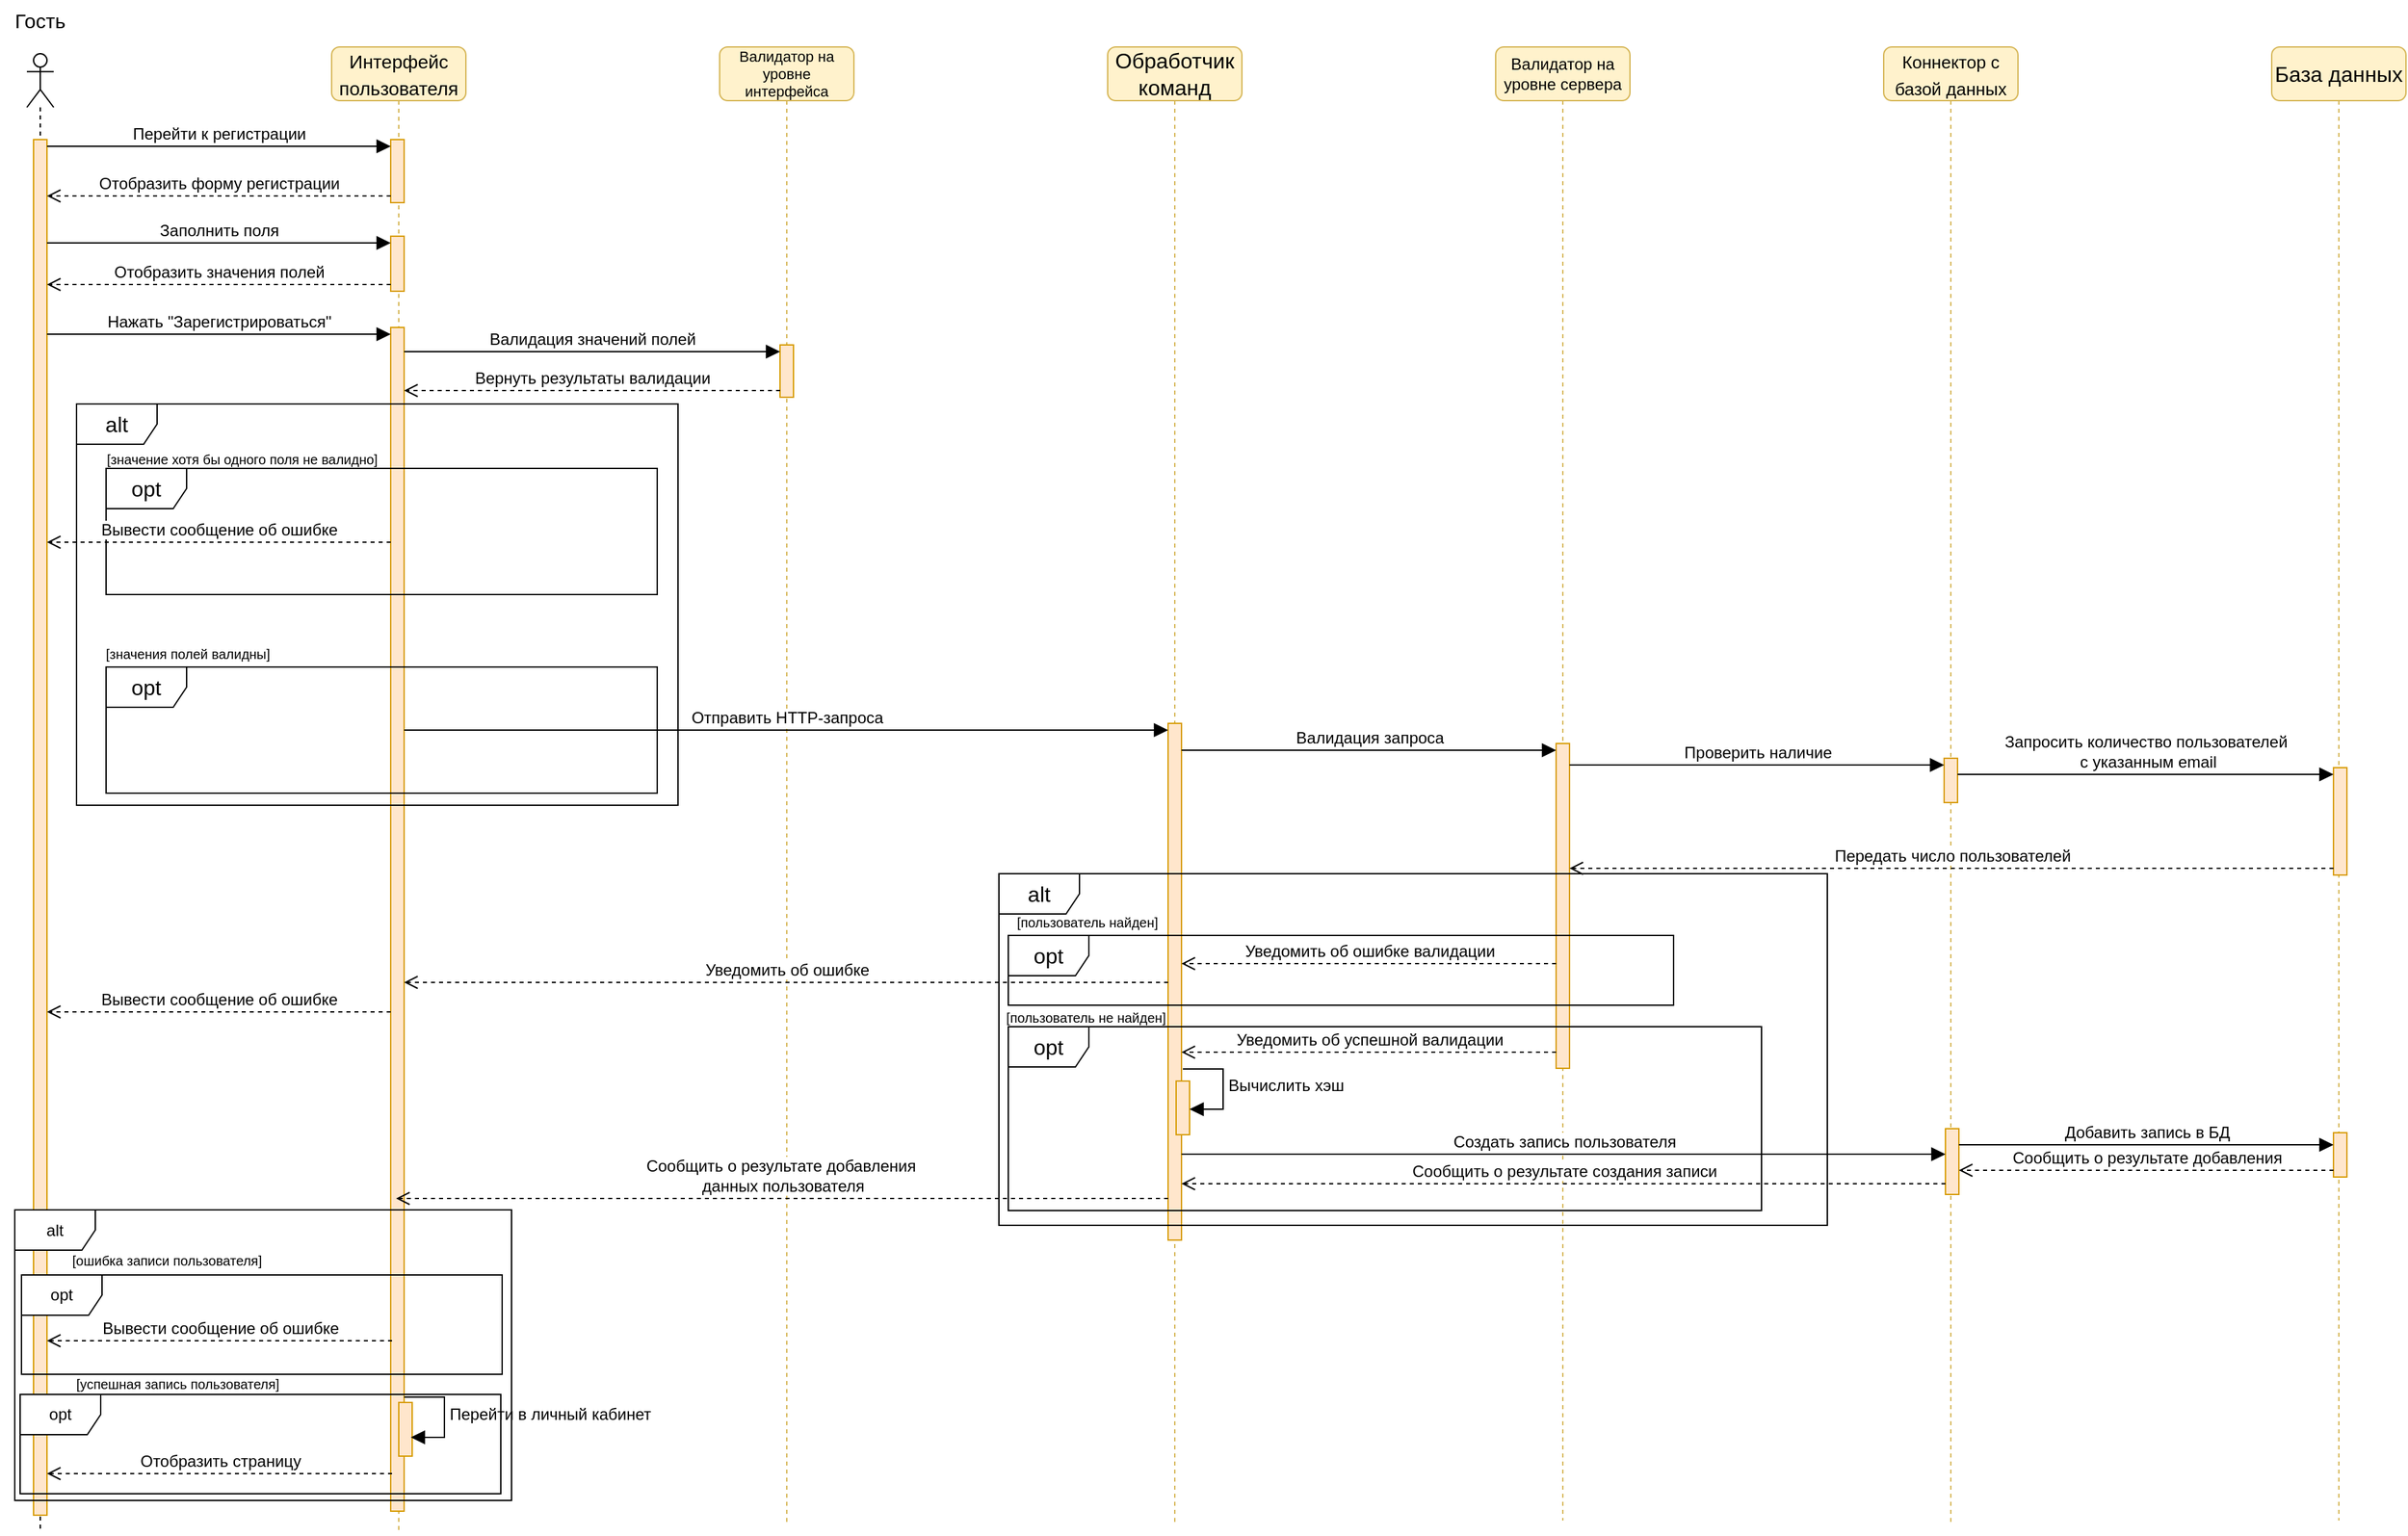 <mxfile version="24.0.7" type="device">
  <diagram name="Страница — 1" id="kF0EPSP_DVAli1l86mHS">
    <mxGraphModel dx="1450" dy="930" grid="0" gridSize="10" guides="1" tooltips="1" connect="1" arrows="1" fold="1" page="0" pageScale="1" pageWidth="827" pageHeight="1169" math="0" shadow="0">
      <root>
        <mxCell id="0" />
        <mxCell id="1" parent="0" />
        <mxCell id="QwzSk42xVicqDJRy7m8V-15" value="&lt;font style=&quot;font-size: 14px;&quot;&gt;Интерфейс пользователя&lt;/font&gt;" style="shape=umlLifeline;perimeter=lifelinePerimeter;whiteSpace=wrap;html=1;container=1;dropTarget=0;collapsible=0;recursiveResize=0;outlineConnect=0;portConstraint=eastwest;newEdgeStyle={&quot;curved&quot;:0,&quot;rounded&quot;:0};fontSize=16;fillColor=#fff2cc;strokeColor=#d6b656;rounded=1;" parent="1" vertex="1">
          <mxGeometry x="-92" y="-81" width="100" height="1108" as="geometry" />
        </mxCell>
        <mxCell id="QwzSk42xVicqDJRy7m8V-24" value="" style="html=1;points=[[0,0,0,0,5],[0,1,0,0,-5],[1,0,0,0,5],[1,1,0,0,-5]];perimeter=orthogonalPerimeter;outlineConnect=0;targetShapes=umlLifeline;portConstraint=eastwest;newEdgeStyle={&quot;curved&quot;:0,&quot;rounded&quot;:0};fontSize=16;fillColor=#ffe6cc;strokeColor=#d79b00;" parent="QwzSk42xVicqDJRy7m8V-15" vertex="1">
          <mxGeometry x="44" y="69" width="10" height="47" as="geometry" />
        </mxCell>
        <mxCell id="QwzSk42xVicqDJRy7m8V-27" value="" style="html=1;points=[[0,0,0,0,5],[0,1,0,0,-5],[1,0,0,0,5],[1,1,0,0,-5]];perimeter=orthogonalPerimeter;outlineConnect=0;targetShapes=umlLifeline;portConstraint=eastwest;newEdgeStyle={&quot;curved&quot;:0,&quot;rounded&quot;:0};fontSize=16;fillColor=#ffe6cc;strokeColor=#d79b00;" parent="QwzSk42xVicqDJRy7m8V-15" vertex="1">
          <mxGeometry x="44" y="141" width="10" height="41" as="geometry" />
        </mxCell>
        <mxCell id="QwzSk42xVicqDJRy7m8V-41" value="" style="html=1;points=[[0,0,0,0,5],[0,1,0,0,-5],[1,0,0,0,5],[1,1,0,0,-5]];perimeter=orthogonalPerimeter;outlineConnect=0;targetShapes=umlLifeline;portConstraint=eastwest;newEdgeStyle={&quot;curved&quot;:0,&quot;rounded&quot;:0};fontSize=16;fillColor=#ffe6cc;strokeColor=#d79b00;" parent="QwzSk42xVicqDJRy7m8V-15" vertex="1">
          <mxGeometry x="44" y="209" width="10" height="882" as="geometry" />
        </mxCell>
        <mxCell id="QwzSk42xVicqDJRy7m8V-113" value="" style="html=1;points=[[0,0,0,0,5],[0,1,0,0,-5],[1,0,0,0,5],[1,1,0,0,-5]];perimeter=orthogonalPerimeter;outlineConnect=0;targetShapes=umlLifeline;portConstraint=eastwest;newEdgeStyle={&quot;curved&quot;:0,&quot;rounded&quot;:0};fontSize=16;fillColor=#ffe6cc;strokeColor=#d79b00;" parent="QwzSk42xVicqDJRy7m8V-15" vertex="1">
          <mxGeometry x="50" y="1010" width="10" height="40" as="geometry" />
        </mxCell>
        <mxCell id="QwzSk42xVicqDJRy7m8V-114" value="Перейти в личный кабинет" style="html=1;align=left;spacingLeft=2;endArrow=block;rounded=0;edgeStyle=orthogonalEdgeStyle;curved=0;rounded=0;fontSize=12;startSize=8;endSize=8;" parent="QwzSk42xVicqDJRy7m8V-15" edge="1">
          <mxGeometry relative="1" as="geometry">
            <mxPoint x="54" y="1006" as="sourcePoint" />
            <Array as="points">
              <mxPoint x="84" y="1036" />
            </Array>
            <mxPoint x="59" y="1036" as="targetPoint" />
          </mxGeometry>
        </mxCell>
        <mxCell id="QwzSk42xVicqDJRy7m8V-16" value="" style="shape=umlLifeline;perimeter=lifelinePerimeter;whiteSpace=wrap;html=1;container=1;dropTarget=0;collapsible=0;recursiveResize=0;outlineConnect=0;portConstraint=eastwest;newEdgeStyle={&quot;curved&quot;:0,&quot;rounded&quot;:0};participant=umlActor;fontSize=16;" parent="1" vertex="1">
          <mxGeometry x="-319" y="-76" width="20" height="1102" as="geometry" />
        </mxCell>
        <mxCell id="QwzSk42xVicqDJRy7m8V-23" value="" style="html=1;points=[[0,0,0,0,5],[0,1,0,0,-5],[1,0,0,0,5],[1,1,0,0,-5]];perimeter=orthogonalPerimeter;outlineConnect=0;targetShapes=umlLifeline;portConstraint=eastwest;newEdgeStyle={&quot;curved&quot;:0,&quot;rounded&quot;:0};fontSize=16;fillColor=#ffe6cc;strokeColor=#d79b00;" parent="QwzSk42xVicqDJRy7m8V-16" vertex="1">
          <mxGeometry x="5" y="64" width="10" height="1025" as="geometry" />
        </mxCell>
        <mxCell id="QwzSk42xVicqDJRy7m8V-17" value="Валидатор на уровне интерфейса" style="shape=umlLifeline;perimeter=lifelinePerimeter;whiteSpace=wrap;html=1;container=1;dropTarget=0;collapsible=0;recursiveResize=0;outlineConnect=0;portConstraint=eastwest;newEdgeStyle={&quot;curved&quot;:0,&quot;rounded&quot;:0};fontSize=11;fillColor=#fff2cc;strokeColor=#d6b656;rounded=1;" parent="1" vertex="1">
          <mxGeometry x="197" y="-81" width="100" height="1102" as="geometry" />
        </mxCell>
        <mxCell id="QwzSk42xVicqDJRy7m8V-33" value="" style="html=1;points=[[0,0,0,0,5],[0,1,0,0,-5],[1,0,0,0,5],[1,1,0,0,-5]];perimeter=orthogonalPerimeter;outlineConnect=0;targetShapes=umlLifeline;portConstraint=eastwest;newEdgeStyle={&quot;curved&quot;:0,&quot;rounded&quot;:0};fontSize=16;fillColor=#ffe6cc;strokeColor=#d79b00;" parent="QwzSk42xVicqDJRy7m8V-17" vertex="1">
          <mxGeometry x="45" y="222" width="10" height="39" as="geometry" />
        </mxCell>
        <mxCell id="QwzSk42xVicqDJRy7m8V-18" value="Обработчик команд" style="shape=umlLifeline;perimeter=lifelinePerimeter;whiteSpace=wrap;html=1;container=1;dropTarget=0;collapsible=0;recursiveResize=0;outlineConnect=0;portConstraint=eastwest;newEdgeStyle={&quot;curved&quot;:0,&quot;rounded&quot;:0};fontSize=16;fillColor=#fff2cc;strokeColor=#d6b656;rounded=1;" parent="1" vertex="1">
          <mxGeometry x="486" y="-81" width="100" height="1101" as="geometry" />
        </mxCell>
        <mxCell id="QwzSk42xVicqDJRy7m8V-47" value="" style="html=1;points=[[0,0,0,0,5],[0,1,0,0,-5],[1,0,0,0,5],[1,1,0,0,-5]];perimeter=orthogonalPerimeter;outlineConnect=0;targetShapes=umlLifeline;portConstraint=eastwest;newEdgeStyle={&quot;curved&quot;:0,&quot;rounded&quot;:0};fontSize=16;fillColor=#ffe6cc;strokeColor=#d79b00;" parent="QwzSk42xVicqDJRy7m8V-18" vertex="1">
          <mxGeometry x="45" y="504" width="10" height="385" as="geometry" />
        </mxCell>
        <mxCell id="QwzSk42xVicqDJRy7m8V-19" value="Валидатор на уровне сервера" style="shape=umlLifeline;perimeter=lifelinePerimeter;whiteSpace=wrap;html=1;container=1;dropTarget=0;collapsible=0;recursiveResize=0;outlineConnect=0;portConstraint=eastwest;newEdgeStyle={&quot;curved&quot;:0,&quot;rounded&quot;:0};fontSize=12;fillColor=#fff2cc;strokeColor=#d6b656;rounded=1;" parent="1" vertex="1">
          <mxGeometry x="775" y="-81" width="100" height="1098" as="geometry" />
        </mxCell>
        <mxCell id="QwzSk42xVicqDJRy7m8V-50" value="" style="html=1;points=[[0,0,0,0,5],[0,1,0,0,-5],[1,0,0,0,5],[1,1,0,0,-5]];perimeter=orthogonalPerimeter;outlineConnect=0;targetShapes=umlLifeline;portConstraint=eastwest;newEdgeStyle={&quot;curved&quot;:0,&quot;rounded&quot;:0};fontSize=16;fillColor=#ffe6cc;strokeColor=#d79b00;" parent="QwzSk42xVicqDJRy7m8V-19" vertex="1">
          <mxGeometry x="45" y="519" width="10" height="242" as="geometry" />
        </mxCell>
        <mxCell id="QwzSk42xVicqDJRy7m8V-52" value="Уведомить об успешной валидации" style="html=1;verticalAlign=bottom;endArrow=open;dashed=1;endSize=8;curved=0;rounded=0;exitX=0;exitY=1;exitDx=0;exitDy=-5;fontSize=12;" parent="QwzSk42xVicqDJRy7m8V-19" edge="1">
          <mxGeometry relative="1" as="geometry">
            <mxPoint x="-234" y="749.0" as="targetPoint" />
            <mxPoint x="45" y="749.0" as="sourcePoint" />
          </mxGeometry>
        </mxCell>
        <mxCell id="QwzSk42xVicqDJRy7m8V-20" value="&lt;font style=&quot;font-size: 13px;&quot;&gt;Коннектор с базой данных&lt;/font&gt;" style="shape=umlLifeline;perimeter=lifelinePerimeter;whiteSpace=wrap;html=1;container=1;dropTarget=0;collapsible=0;recursiveResize=0;outlineConnect=0;portConstraint=eastwest;newEdgeStyle={&quot;curved&quot;:0,&quot;rounded&quot;:0};fontSize=16;fillColor=#fff2cc;strokeColor=#d6b656;rounded=1;" parent="1" vertex="1">
          <mxGeometry x="1064" y="-81" width="100" height="1102" as="geometry" />
        </mxCell>
        <mxCell id="QwzSk42xVicqDJRy7m8V-56" value="" style="html=1;points=[[0,0,0,0,5],[0,1,0,0,-5],[1,0,0,0,5],[1,1,0,0,-5]];perimeter=orthogonalPerimeter;outlineConnect=0;targetShapes=umlLifeline;portConstraint=eastwest;newEdgeStyle={&quot;curved&quot;:0,&quot;rounded&quot;:0};fontSize=16;fillColor=#ffe6cc;strokeColor=#d79b00;" parent="QwzSk42xVicqDJRy7m8V-20" vertex="1">
          <mxGeometry x="45" y="530" width="10" height="33" as="geometry" />
        </mxCell>
        <mxCell id="wxKLY9BmaaI-4q21X9Z2-7" value="" style="html=1;points=[[0,0,0,0,5],[0,1,0,0,-5],[1,0,0,0,5],[1,1,0,0,-5]];perimeter=orthogonalPerimeter;outlineConnect=0;targetShapes=umlLifeline;portConstraint=eastwest;newEdgeStyle={&quot;curved&quot;:0,&quot;rounded&quot;:0};fillColor=#ffe6cc;strokeColor=#d79b00;" parent="QwzSk42xVicqDJRy7m8V-20" vertex="1">
          <mxGeometry x="46" y="806" width="10" height="49" as="geometry" />
        </mxCell>
        <mxCell id="QwzSk42xVicqDJRy7m8V-21" value="База данных" style="shape=umlLifeline;perimeter=lifelinePerimeter;whiteSpace=wrap;html=1;container=1;dropTarget=0;collapsible=0;recursiveResize=0;outlineConnect=0;portConstraint=eastwest;newEdgeStyle={&quot;curved&quot;:0,&quot;rounded&quot;:0};fontSize=16;fillColor=#fff2cc;strokeColor=#d6b656;rounded=1;" parent="1" vertex="1">
          <mxGeometry x="1353" y="-81" width="100" height="1098" as="geometry" />
        </mxCell>
        <mxCell id="QwzSk42xVicqDJRy7m8V-59" value="" style="html=1;points=[[0,0,0,0,5],[0,1,0,0,-5],[1,0,0,0,5],[1,1,0,0,-5]];perimeter=orthogonalPerimeter;outlineConnect=0;targetShapes=umlLifeline;portConstraint=eastwest;newEdgeStyle={&quot;curved&quot;:0,&quot;rounded&quot;:0};fontSize=16;fillColor=#ffe6cc;strokeColor=#d79b00;" parent="QwzSk42xVicqDJRy7m8V-21" vertex="1">
          <mxGeometry x="46" y="537" width="10" height="80" as="geometry" />
        </mxCell>
        <mxCell id="wxKLY9BmaaI-4q21X9Z2-10" value="" style="html=1;points=[[0,0,0,0,5],[0,1,0,0,-5],[1,0,0,0,5],[1,1,0,0,-5]];perimeter=orthogonalPerimeter;outlineConnect=0;targetShapes=umlLifeline;portConstraint=eastwest;newEdgeStyle={&quot;curved&quot;:0,&quot;rounded&quot;:0};fillColor=#ffe6cc;strokeColor=#d79b00;" parent="QwzSk42xVicqDJRy7m8V-21" vertex="1">
          <mxGeometry x="46" y="809" width="10" height="33" as="geometry" />
        </mxCell>
        <mxCell id="QwzSk42xVicqDJRy7m8V-26" value="Отобразить форму регистрации" style="html=1;verticalAlign=bottom;endArrow=open;dashed=1;endSize=8;curved=0;rounded=0;exitX=0;exitY=1;exitDx=0;exitDy=-5;fontSize=12;" parent="1" source="QwzSk42xVicqDJRy7m8V-24" target="QwzSk42xVicqDJRy7m8V-23" edge="1">
          <mxGeometry relative="1" as="geometry">
            <mxPoint x="-118" y="63" as="targetPoint" />
          </mxGeometry>
        </mxCell>
        <mxCell id="QwzSk42xVicqDJRy7m8V-25" value="Перейти к регистрации" style="html=1;verticalAlign=bottom;endArrow=block;curved=0;rounded=0;entryX=0;entryY=0;entryDx=0;entryDy=5;fontSize=12;startSize=8;endSize=8;" parent="1" source="QwzSk42xVicqDJRy7m8V-23" target="QwzSk42xVicqDJRy7m8V-24" edge="1">
          <mxGeometry relative="1" as="geometry">
            <mxPoint x="-118" y="-7" as="sourcePoint" />
          </mxGeometry>
        </mxCell>
        <mxCell id="QwzSk42xVicqDJRy7m8V-29" value="Отобразить значения полей" style="html=1;verticalAlign=bottom;endArrow=open;dashed=1;endSize=8;curved=0;rounded=0;exitX=0;exitY=1;exitDx=0;exitDy=-5;fontSize=12;" parent="1" source="QwzSk42xVicqDJRy7m8V-27" target="QwzSk42xVicqDJRy7m8V-23" edge="1">
          <mxGeometry relative="1" as="geometry">
            <mxPoint x="-285" y="349" as="targetPoint" />
          </mxGeometry>
        </mxCell>
        <mxCell id="QwzSk42xVicqDJRy7m8V-28" value="Заполнить поля" style="html=1;verticalAlign=bottom;endArrow=block;curved=0;rounded=0;entryX=0;entryY=0;entryDx=0;entryDy=5;fontSize=12;startSize=8;endSize=8;" parent="1" source="QwzSk42xVicqDJRy7m8V-23" target="QwzSk42xVicqDJRy7m8V-27" edge="1">
          <mxGeometry relative="1" as="geometry">
            <mxPoint x="-118" y="65" as="sourcePoint" />
          </mxGeometry>
        </mxCell>
        <mxCell id="QwzSk42xVicqDJRy7m8V-34" value="Валидация значений полей" style="html=1;verticalAlign=bottom;endArrow=block;curved=0;rounded=0;entryX=0;entryY=0;entryDx=0;entryDy=5;fontSize=12;startSize=8;endSize=8;" parent="1" source="QwzSk42xVicqDJRy7m8V-41" target="QwzSk42xVicqDJRy7m8V-33" edge="1">
          <mxGeometry relative="1" as="geometry">
            <mxPoint x="-14" y="146" as="sourcePoint" />
          </mxGeometry>
        </mxCell>
        <mxCell id="QwzSk42xVicqDJRy7m8V-35" value="Вернуть результаты валидации" style="html=1;verticalAlign=bottom;endArrow=open;dashed=1;endSize=8;curved=0;rounded=0;exitX=0;exitY=1;exitDx=0;exitDy=-5;fontSize=12;" parent="1" source="QwzSk42xVicqDJRy7m8V-33" target="QwzSk42xVicqDJRy7m8V-41" edge="1">
          <mxGeometry relative="1" as="geometry">
            <mxPoint x="-19" y="175" as="targetPoint" />
          </mxGeometry>
        </mxCell>
        <mxCell id="QwzSk42xVicqDJRy7m8V-36" value="alt" style="shape=umlFrame;whiteSpace=wrap;html=1;pointerEvents=0;fontSize=16;" parent="1" vertex="1">
          <mxGeometry x="-282" y="185" width="448" height="299" as="geometry" />
        </mxCell>
        <mxCell id="QwzSk42xVicqDJRy7m8V-37" value="opt" style="shape=umlFrame;whiteSpace=wrap;html=1;pointerEvents=0;fontSize=16;" parent="1" vertex="1">
          <mxGeometry x="-260" y="233" width="410.5" height="94" as="geometry" />
        </mxCell>
        <mxCell id="QwzSk42xVicqDJRy7m8V-38" value="opt" style="shape=umlFrame;whiteSpace=wrap;html=1;pointerEvents=0;fontSize=16;" parent="1" vertex="1">
          <mxGeometry x="-260" y="381" width="410.5" height="94" as="geometry" />
        </mxCell>
        <mxCell id="QwzSk42xVicqDJRy7m8V-39" value="&lt;font style=&quot;font-size: 10px;&quot;&gt;[значения полей валидны]&lt;/font&gt;" style="text;strokeColor=none;fillColor=none;html=1;align=center;verticalAlign=middle;whiteSpace=wrap;rounded=0;fontSize=16;" parent="1" vertex="1">
          <mxGeometry x="-266" y="360" width="134" height="18" as="geometry" />
        </mxCell>
        <mxCell id="QwzSk42xVicqDJRy7m8V-43" value="Вывести сообщение об ошибке" style="html=1;verticalAlign=bottom;endArrow=open;dashed=1;endSize=8;curved=0;rounded=0;fontSize=12;" parent="1" edge="1">
          <mxGeometry relative="1" as="geometry">
            <mxPoint x="-304" y="288" as="targetPoint" />
            <mxPoint x="-48" y="288" as="sourcePoint" />
          </mxGeometry>
        </mxCell>
        <mxCell id="QwzSk42xVicqDJRy7m8V-42" value="Нажать &quot;Зарегистрироваться&quot;" style="html=1;verticalAlign=bottom;endArrow=block;curved=0;rounded=0;entryX=0;entryY=0;entryDx=0;entryDy=5;fontSize=12;startSize=8;endSize=8;" parent="1" source="QwzSk42xVicqDJRy7m8V-23" target="QwzSk42xVicqDJRy7m8V-41" edge="1">
          <mxGeometry relative="1" as="geometry">
            <mxPoint x="-118" y="133" as="sourcePoint" />
          </mxGeometry>
        </mxCell>
        <mxCell id="QwzSk42xVicqDJRy7m8V-44" value="&lt;font style=&quot;font-size: 10px;&quot;&gt;[значение хотя бы одного поля не валидно]&lt;/font&gt;" style="text;strokeColor=none;fillColor=none;html=1;align=center;verticalAlign=middle;whiteSpace=wrap;rounded=0;fontSize=16;" parent="1" vertex="1">
          <mxGeometry x="-263" y="215" width="209" height="18" as="geometry" />
        </mxCell>
        <mxCell id="QwzSk42xVicqDJRy7m8V-48" value="Отправить HTTP-запроса" style="html=1;verticalAlign=bottom;endArrow=block;curved=0;rounded=0;entryX=0;entryY=0;entryDx=0;entryDy=5;fontSize=12;startSize=8;endSize=8;" parent="1" source="QwzSk42xVicqDJRy7m8V-41" target="QwzSk42xVicqDJRy7m8V-47" edge="1">
          <mxGeometry relative="1" as="geometry">
            <mxPoint x="461" y="428" as="sourcePoint" />
          </mxGeometry>
        </mxCell>
        <mxCell id="QwzSk42xVicqDJRy7m8V-51" value="Валидация запроса" style="html=1;verticalAlign=bottom;endArrow=block;curved=0;rounded=0;entryX=0;entryY=0;entryDx=0;entryDy=5;fontSize=12;startSize=8;endSize=8;" parent="1" source="QwzSk42xVicqDJRy7m8V-47" target="QwzSk42xVicqDJRy7m8V-50" edge="1">
          <mxGeometry relative="1" as="geometry">
            <mxPoint x="750" y="443" as="sourcePoint" />
          </mxGeometry>
        </mxCell>
        <mxCell id="QwzSk42xVicqDJRy7m8V-57" value="Проверить наличие" style="html=1;verticalAlign=bottom;endArrow=block;curved=0;rounded=0;entryX=0;entryY=0;entryDx=0;entryDy=5;fontSize=12;startSize=8;endSize=8;" parent="1" source="QwzSk42xVicqDJRy7m8V-50" target="QwzSk42xVicqDJRy7m8V-56" edge="1">
          <mxGeometry x="0.004" relative="1" as="geometry">
            <mxPoint x="1039" y="454" as="sourcePoint" />
            <mxPoint as="offset" />
          </mxGeometry>
        </mxCell>
        <mxCell id="QwzSk42xVicqDJRy7m8V-60" value="Запросить количество пользователей&lt;div&gt;&amp;nbsp;с указанным email&lt;/div&gt;" style="html=1;verticalAlign=bottom;endArrow=block;curved=0;rounded=0;entryX=0;entryY=0;entryDx=0;entryDy=5;fontSize=12;startSize=8;endSize=8;" parent="1" source="QwzSk42xVicqDJRy7m8V-56" target="QwzSk42xVicqDJRy7m8V-59" edge="1">
          <mxGeometry relative="1" as="geometry">
            <mxPoint x="1329" y="461" as="sourcePoint" />
          </mxGeometry>
        </mxCell>
        <mxCell id="QwzSk42xVicqDJRy7m8V-61" value="Передать число пользователей" style="html=1;verticalAlign=bottom;endArrow=open;dashed=1;endSize=8;curved=0;rounded=0;exitX=0;exitY=1;exitDx=0;exitDy=-5;fontSize=12;" parent="1" source="QwzSk42xVicqDJRy7m8V-59" target="QwzSk42xVicqDJRy7m8V-50" edge="1">
          <mxGeometry relative="1" as="geometry">
            <mxPoint x="1329" y="531" as="targetPoint" />
          </mxGeometry>
        </mxCell>
        <mxCell id="QwzSk42xVicqDJRy7m8V-67" value="alt" style="shape=umlFrame;whiteSpace=wrap;html=1;pointerEvents=0;fontSize=16;" parent="1" vertex="1">
          <mxGeometry x="405" y="535" width="617" height="262" as="geometry" />
        </mxCell>
        <mxCell id="QwzSk42xVicqDJRy7m8V-68" value="opt" style="shape=umlFrame;whiteSpace=wrap;html=1;pointerEvents=0;fontSize=16;" parent="1" vertex="1">
          <mxGeometry x="412" y="581" width="495.5" height="52" as="geometry" />
        </mxCell>
        <mxCell id="QwzSk42xVicqDJRy7m8V-71" value="opt" style="shape=umlFrame;whiteSpace=wrap;html=1;pointerEvents=0;fontSize=16;" parent="1" vertex="1">
          <mxGeometry x="412" y="649" width="561" height="137" as="geometry" />
        </mxCell>
        <mxCell id="QwzSk42xVicqDJRy7m8V-72" value="Уведомить об ошибке валидации" style="html=1;verticalAlign=bottom;endArrow=open;dashed=1;endSize=8;curved=0;rounded=0;fontSize=12;" parent="1" edge="1">
          <mxGeometry relative="1" as="geometry">
            <mxPoint x="541" y="602" as="targetPoint" />
            <mxPoint x="820" y="602" as="sourcePoint" />
          </mxGeometry>
        </mxCell>
        <mxCell id="QwzSk42xVicqDJRy7m8V-73" value="Уведомить об ошибке" style="html=1;verticalAlign=bottom;endArrow=open;dashed=1;endSize=8;curved=0;rounded=0;fontSize=12;" parent="1" edge="1">
          <mxGeometry relative="1" as="geometry">
            <mxPoint x="-38" y="616" as="targetPoint" />
            <mxPoint x="531" y="616" as="sourcePoint" />
          </mxGeometry>
        </mxCell>
        <mxCell id="QwzSk42xVicqDJRy7m8V-77" value="Вывести сообщение об ошибке" style="html=1;verticalAlign=bottom;endArrow=open;dashed=1;endSize=8;curved=0;rounded=0;exitX=0;exitY=1;exitDx=0;exitDy=-5;fontSize=12;" parent="1" edge="1">
          <mxGeometry relative="1" as="geometry">
            <mxPoint x="-304" y="638" as="targetPoint" />
            <mxPoint x="-48" y="638" as="sourcePoint" />
          </mxGeometry>
        </mxCell>
        <mxCell id="QwzSk42xVicqDJRy7m8V-78" value="&lt;font style=&quot;font-size: 10px;&quot;&gt;[пользователь найден]&lt;/font&gt;" style="text;strokeColor=none;fillColor=none;html=1;align=center;verticalAlign=middle;whiteSpace=wrap;rounded=0;fontSize=16;" parent="1" vertex="1">
          <mxGeometry x="404" y="560" width="134" height="18" as="geometry" />
        </mxCell>
        <mxCell id="QwzSk42xVicqDJRy7m8V-79" value="&lt;font style=&quot;font-size: 10px;&quot;&gt;[пользователь не найден]&lt;/font&gt;" style="text;strokeColor=none;fillColor=none;html=1;align=center;verticalAlign=middle;whiteSpace=wrap;rounded=0;fontSize=16;" parent="1" vertex="1">
          <mxGeometry x="403" y="631" width="134" height="18" as="geometry" />
        </mxCell>
        <mxCell id="QwzSk42xVicqDJRy7m8V-89" value="Вывести сообщение об ошибке" style="html=1;verticalAlign=bottom;endArrow=open;dashed=1;endSize=8;curved=0;rounded=0;fontSize=12;" parent="1" edge="1">
          <mxGeometry relative="1" as="geometry">
            <mxPoint x="-304" y="883" as="targetPoint" />
            <mxPoint x="-47" y="883" as="sourcePoint" />
          </mxGeometry>
        </mxCell>
        <mxCell id="QwzSk42xVicqDJRy7m8V-115" value="Отобразить страницу" style="html=1;verticalAlign=bottom;endArrow=open;dashed=1;endSize=8;curved=0;rounded=0;fontSize=12;" parent="1" edge="1">
          <mxGeometry relative="1" as="geometry">
            <mxPoint x="-304" y="982" as="targetPoint" />
            <mxPoint x="-47" y="982" as="sourcePoint" />
          </mxGeometry>
        </mxCell>
        <mxCell id="wxKLY9BmaaI-4q21X9Z2-5" value="" style="html=1;points=[[0,0,0,0,5],[0,1,0,0,-5],[1,0,0,0,5],[1,1,0,0,-5]];perimeter=orthogonalPerimeter;outlineConnect=0;targetShapes=umlLifeline;portConstraint=eastwest;newEdgeStyle={&quot;curved&quot;:0,&quot;rounded&quot;:0};fillColor=#ffe6cc;strokeColor=#d79b00;" parent="1" vertex="1">
          <mxGeometry x="537" y="689.5" width="10" height="40" as="geometry" />
        </mxCell>
        <mxCell id="wxKLY9BmaaI-4q21X9Z2-6" value="Вычислить хэш" style="html=1;align=left;spacingLeft=2;endArrow=block;rounded=0;edgeStyle=orthogonalEdgeStyle;curved=0;rounded=0;fontSize=12;startSize=8;endSize=8;" parent="1" edge="1">
          <mxGeometry relative="1" as="geometry">
            <mxPoint x="542" y="680.5" as="sourcePoint" />
            <Array as="points">
              <mxPoint x="572" y="710.5" />
            </Array>
            <mxPoint x="547" y="710.5" as="targetPoint" />
          </mxGeometry>
        </mxCell>
        <mxCell id="wxKLY9BmaaI-4q21X9Z2-9" value="Сообщить о результате создания записи" style="html=1;verticalAlign=bottom;endArrow=open;dashed=1;endSize=8;curved=0;rounded=0;exitX=0;exitY=1;exitDx=0;exitDy=-5;fontSize=12;" parent="1" edge="1">
          <mxGeometry relative="1" as="geometry">
            <mxPoint x="541" y="766" as="targetPoint" />
            <mxPoint x="1110" y="766" as="sourcePoint" />
          </mxGeometry>
        </mxCell>
        <mxCell id="wxKLY9BmaaI-4q21X9Z2-8" value="Создать запись пользователя" style="html=1;verticalAlign=bottom;endArrow=block;curved=0;rounded=0;entryX=0;entryY=0;entryDx=0;entryDy=5;fontSize=12;startSize=8;endSize=8;" parent="1" edge="1">
          <mxGeometry relative="1" as="geometry">
            <mxPoint x="541" y="744" as="sourcePoint" />
            <mxPoint x="1110" y="744" as="targetPoint" />
          </mxGeometry>
        </mxCell>
        <mxCell id="wxKLY9BmaaI-4q21X9Z2-11" value="Добавить запись в БД" style="html=1;verticalAlign=bottom;endArrow=block;curved=0;rounded=0;entryX=0;entryY=0;entryDx=0;entryDy=5;fontSize=12;startSize=8;endSize=8;" parent="1" edge="1">
          <mxGeometry relative="1" as="geometry">
            <mxPoint x="1120" y="737" as="sourcePoint" />
            <mxPoint x="1399" y="737" as="targetPoint" />
          </mxGeometry>
        </mxCell>
        <mxCell id="wxKLY9BmaaI-4q21X9Z2-12" value="Сообщить о результате добавления" style="html=1;verticalAlign=bottom;endArrow=open;dashed=1;endSize=8;curved=0;rounded=0;exitX=0;exitY=1;exitDx=0;exitDy=-5;fontSize=12;" parent="1" source="wxKLY9BmaaI-4q21X9Z2-10" target="wxKLY9BmaaI-4q21X9Z2-7" edge="1">
          <mxGeometry relative="1" as="geometry">
            <mxPoint x="1329" y="859" as="targetPoint" />
          </mxGeometry>
        </mxCell>
        <mxCell id="wxKLY9BmaaI-4q21X9Z2-13" value="alt" style="shape=umlFrame;whiteSpace=wrap;html=1;pointerEvents=0;" parent="1" vertex="1">
          <mxGeometry x="-328" y="785.5" width="370" height="216.5" as="geometry" />
        </mxCell>
        <mxCell id="wxKLY9BmaaI-4q21X9Z2-14" value="opt" style="shape=umlFrame;whiteSpace=wrap;html=1;pointerEvents=0;" parent="1" vertex="1">
          <mxGeometry x="-323" y="834" width="358" height="74" as="geometry" />
        </mxCell>
        <mxCell id="wxKLY9BmaaI-4q21X9Z2-15" value="opt" style="shape=umlFrame;whiteSpace=wrap;html=1;pointerEvents=0;" parent="1" vertex="1">
          <mxGeometry x="-324" y="923" width="358" height="74" as="geometry" />
        </mxCell>
        <mxCell id="wxKLY9BmaaI-4q21X9Z2-16" value="&lt;font style=&quot;font-size: 10px;&quot;&gt;[ошибка записи пользователя]&lt;/font&gt;" style="text;strokeColor=none;fillColor=none;html=1;align=center;verticalAlign=middle;whiteSpace=wrap;rounded=0;fontSize=16;" parent="1" vertex="1">
          <mxGeometry x="-296" y="812" width="163" height="18" as="geometry" />
        </mxCell>
        <mxCell id="wxKLY9BmaaI-4q21X9Z2-17" value="&lt;font style=&quot;font-size: 10px;&quot;&gt;[успешная запись пользователя]&lt;/font&gt;" style="text;strokeColor=none;fillColor=none;html=1;align=center;verticalAlign=middle;whiteSpace=wrap;rounded=0;fontSize=16;" parent="1" vertex="1">
          <mxGeometry x="-288" y="904" width="163" height="18" as="geometry" />
        </mxCell>
        <mxCell id="wxKLY9BmaaI-4q21X9Z2-18" value="Сообщить о результате добавления&amp;nbsp;&lt;div&gt;данных пользователя&lt;/div&gt;" style="html=1;verticalAlign=bottom;endArrow=open;dashed=1;endSize=8;curved=0;rounded=0;fontSize=12;" parent="1" source="QwzSk42xVicqDJRy7m8V-47" edge="1">
          <mxGeometry relative="1" as="geometry">
            <mxPoint x="-44" y="777" as="targetPoint" />
            <mxPoint x="525" y="777" as="sourcePoint" />
          </mxGeometry>
        </mxCell>
        <mxCell id="4fXgUiUyxsQmSm8FWOZm-1" value="Гость" style="text;strokeColor=none;align=center;fillColor=none;html=1;verticalAlign=middle;whiteSpace=wrap;rounded=0;fontSize=15;" vertex="1" parent="1">
          <mxGeometry x="-339" y="-116" width="60" height="30" as="geometry" />
        </mxCell>
      </root>
    </mxGraphModel>
  </diagram>
</mxfile>
